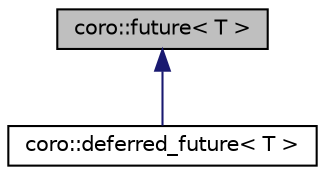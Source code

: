 digraph "coro::future&lt; T &gt;"
{
 // LATEX_PDF_SIZE
  edge [fontname="Helvetica",fontsize="10",labelfontname="Helvetica",labelfontsize="10"];
  node [fontname="Helvetica",fontsize="10",shape=record];
  Node1 [label="coro::future\< T \>",height=0.2,width=0.4,color="black", fillcolor="grey75", style="filled", fontcolor="black",tooltip="Contains future value of T, can be co_awaited in coroutine."];
  Node1 -> Node2 [dir="back",color="midnightblue",fontsize="10",style="solid",fontname="Helvetica"];
  Node2 [label="coro::deferred_future\< T \>",height=0.2,width=0.4,color="black", fillcolor="white", style="filled",URL="$classcoro_1_1deferred__future.html",tooltip="Contains future value of T, where evaluation is deferred until the value is needed."];
}
